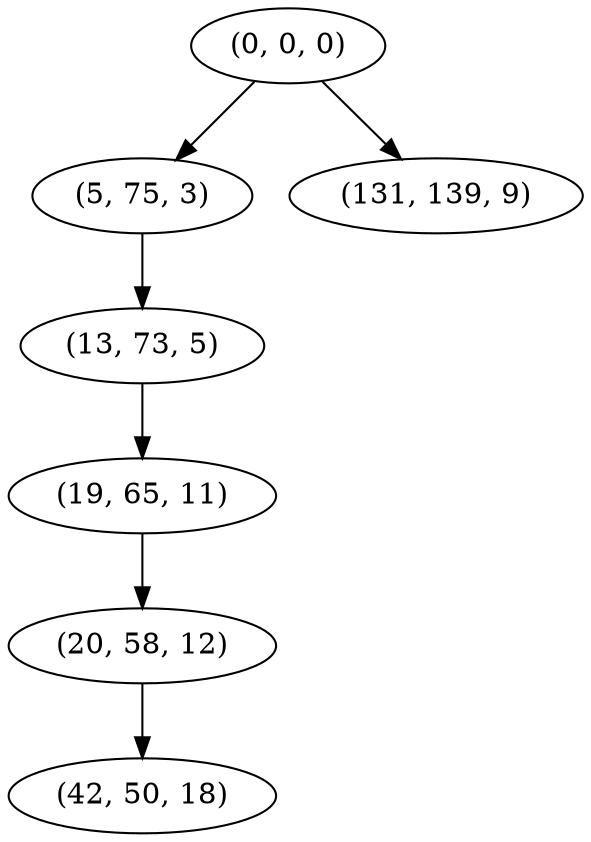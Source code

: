 digraph tree {
    "(0, 0, 0)";
    "(5, 75, 3)";
    "(13, 73, 5)";
    "(19, 65, 11)";
    "(20, 58, 12)";
    "(42, 50, 18)";
    "(131, 139, 9)";
    "(0, 0, 0)" -> "(5, 75, 3)";
    "(0, 0, 0)" -> "(131, 139, 9)";
    "(5, 75, 3)" -> "(13, 73, 5)";
    "(13, 73, 5)" -> "(19, 65, 11)";
    "(19, 65, 11)" -> "(20, 58, 12)";
    "(20, 58, 12)" -> "(42, 50, 18)";
}
